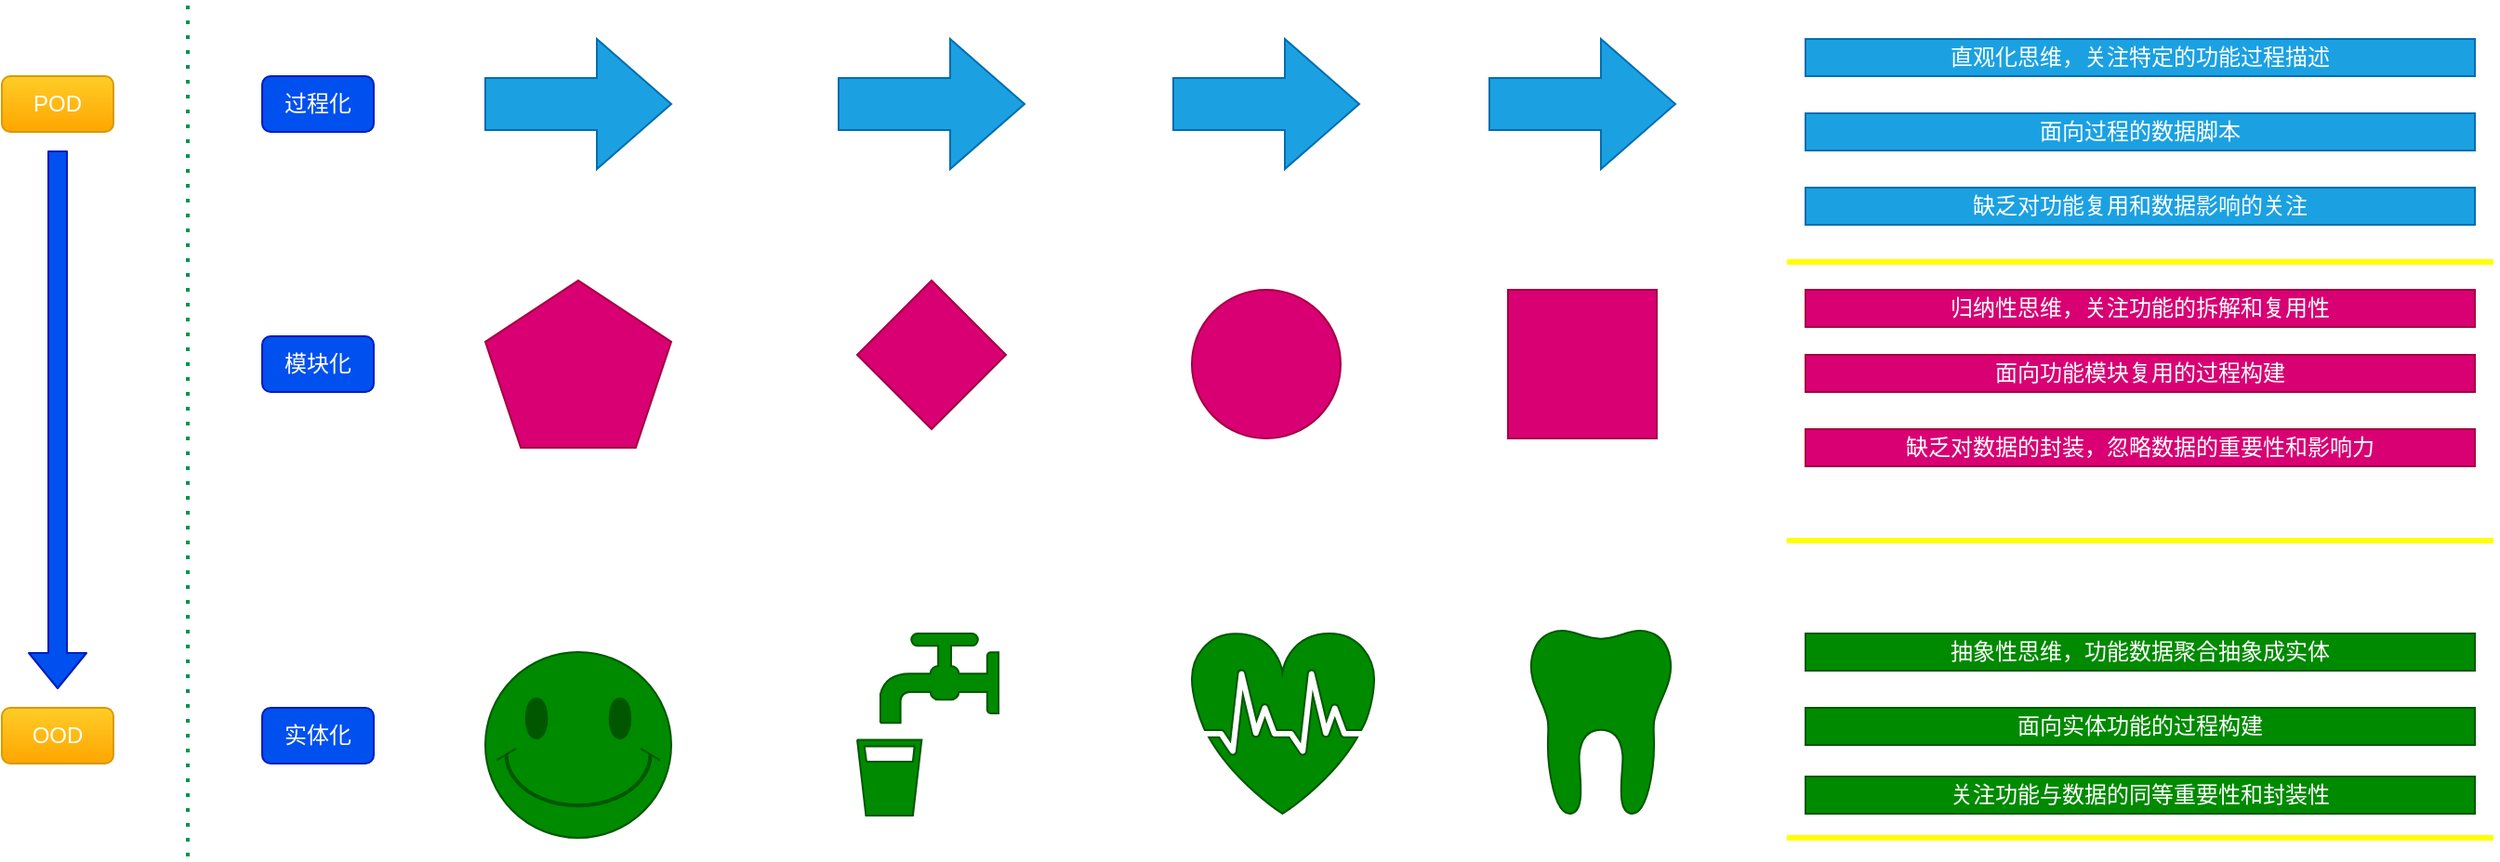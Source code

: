 <mxfile version="14.6.13" type="device"><diagram id="RVl2sqd5w_AfMAJ4XhlG" name="第 1 页"><mxGraphModel dx="1773" dy="642" grid="1" gridSize="10" guides="1" tooltips="1" connect="1" arrows="1" fold="1" page="1" pageScale="1" pageWidth="827" pageHeight="1169" math="0" shadow="0"><root><mxCell id="0"/><mxCell id="1" parent="0"/><mxCell id="9_lBSv7iDyWzR419L9c3-2" value="过程化" style="rounded=1;whiteSpace=wrap;html=1;fillColor=#0050ef;strokeColor=#001DBC;fontColor=#ffffff;" parent="1" vertex="1"><mxGeometry x="120" y="230" width="60" height="30" as="geometry"/></mxCell><mxCell id="9_lBSv7iDyWzR419L9c3-3" value="" style="html=1;shadow=0;dashed=0;align=center;verticalAlign=middle;shape=mxgraph.arrows2.arrow;dy=0.6;dx=40;notch=0;fillColor=#1ba1e2;strokeColor=#006EAF;fontColor=#ffffff;" parent="1" vertex="1"><mxGeometry x="240" y="210" width="100" height="70" as="geometry"/></mxCell><mxCell id="9_lBSv7iDyWzR419L9c3-4" value="" style="html=1;shadow=0;dashed=0;align=center;verticalAlign=middle;shape=mxgraph.arrows2.arrow;dy=0.6;dx=40;notch=0;fillColor=#1ba1e2;strokeColor=#006EAF;fontColor=#ffffff;" parent="1" vertex="1"><mxGeometry x="430" y="210" width="100" height="70" as="geometry"/></mxCell><mxCell id="9_lBSv7iDyWzR419L9c3-5" value="" style="html=1;shadow=0;dashed=0;align=center;verticalAlign=middle;shape=mxgraph.arrows2.arrow;dy=0.6;dx=40;notch=0;fillColor=#1ba1e2;strokeColor=#006EAF;fontColor=#ffffff;" parent="1" vertex="1"><mxGeometry x="610" y="210" width="100" height="70" as="geometry"/></mxCell><mxCell id="9_lBSv7iDyWzR419L9c3-6" value="" style="html=1;shadow=0;dashed=0;align=center;verticalAlign=middle;shape=mxgraph.arrows2.arrow;dy=0.6;dx=40;notch=0;fillColor=#1ba1e2;strokeColor=#006EAF;fontColor=#ffffff;" parent="1" vertex="1"><mxGeometry x="780" y="210" width="100" height="70" as="geometry"/></mxCell><mxCell id="9_lBSv7iDyWzR419L9c3-7" value="模块化" style="rounded=1;whiteSpace=wrap;html=1;fillColor=#0050ef;strokeColor=#001DBC;fontColor=#ffffff;" parent="1" vertex="1"><mxGeometry x="120" y="370" width="60" height="30" as="geometry"/></mxCell><mxCell id="9_lBSv7iDyWzR419L9c3-8" value="" style="whiteSpace=wrap;html=1;shape=mxgraph.basic.pentagon;fillColor=#d80073;strokeColor=#A50040;fontColor=#ffffff;" parent="1" vertex="1"><mxGeometry x="240" y="340" width="100" height="90" as="geometry"/></mxCell><mxCell id="9_lBSv7iDyWzR419L9c3-9" value="" style="rhombus;whiteSpace=wrap;html=1;fillColor=#d80073;strokeColor=#A50040;fontColor=#ffffff;" parent="1" vertex="1"><mxGeometry x="440" y="340" width="80" height="80" as="geometry"/></mxCell><mxCell id="9_lBSv7iDyWzR419L9c3-10" value="" style="ellipse;whiteSpace=wrap;html=1;aspect=fixed;fillColor=#d80073;strokeColor=#A50040;fontColor=#ffffff;" parent="1" vertex="1"><mxGeometry x="620" y="345" width="80" height="80" as="geometry"/></mxCell><mxCell id="9_lBSv7iDyWzR419L9c3-11" value="" style="whiteSpace=wrap;html=1;aspect=fixed;fillColor=#d80073;strokeColor=#A50040;fontColor=#ffffff;" parent="1" vertex="1"><mxGeometry x="790" y="345" width="80" height="80" as="geometry"/></mxCell><mxCell id="9_lBSv7iDyWzR419L9c3-12" value="实体化" style="rounded=1;whiteSpace=wrap;html=1;fillColor=#0050ef;strokeColor=#001DBC;fontColor=#ffffff;" parent="1" vertex="1"><mxGeometry x="120" y="570" width="60" height="30" as="geometry"/></mxCell><mxCell id="9_lBSv7iDyWzR419L9c3-13" value="" style="verticalLabelPosition=bottom;verticalAlign=top;html=1;shape=mxgraph.basic.smiley;fillColor=#008a00;strokeColor=#005700;fontColor=#ffffff;" parent="1" vertex="1"><mxGeometry x="240" y="540" width="100" height="100" as="geometry"/></mxCell><mxCell id="9_lBSv7iDyWzR419L9c3-14" value="" style="shape=mxgraph.signs.food.drinking_water_2;html=1;pointerEvents=1;fillColor=#008a00;strokeColor=#005700;verticalLabelPosition=bottom;verticalAlign=top;align=center;fontColor=#ffffff;" parent="1" vertex="1"><mxGeometry x="440" y="530" width="76" height="98" as="geometry"/></mxCell><mxCell id="9_lBSv7iDyWzR419L9c3-15" value="" style="shape=mxgraph.signs.healthcare.cardiology;html=1;pointerEvents=1;fillColor=#008a00;strokeColor=#005700;verticalLabelPosition=bottom;verticalAlign=top;align=center;fontColor=#ffffff;" parent="1" vertex="1"><mxGeometry x="620" y="530" width="98" height="97" as="geometry"/></mxCell><mxCell id="9_lBSv7iDyWzR419L9c3-16" value="" style="shape=mxgraph.signs.healthcare.tooth;html=1;pointerEvents=1;fillColor=#008a00;strokeColor=#005700;verticalLabelPosition=bottom;verticalAlign=top;align=center;fontColor=#ffffff;" parent="1" vertex="1"><mxGeometry x="800" y="526" width="80" height="101" as="geometry"/></mxCell><mxCell id="9_lBSv7iDyWzR419L9c3-17" value="直观化思维，关注特定的功能过程描述" style="text;html=1;strokeColor=#006EAF;fillColor=#1ba1e2;align=center;verticalAlign=middle;whiteSpace=wrap;rounded=0;fontColor=#ffffff;" parent="1" vertex="1"><mxGeometry x="950" y="210" width="360" height="20" as="geometry"/></mxCell><mxCell id="9_lBSv7iDyWzR419L9c3-18" value="面向过程的数据脚本" style="text;html=1;strokeColor=#006EAF;fillColor=#1ba1e2;align=center;verticalAlign=middle;whiteSpace=wrap;rounded=0;fontColor=#ffffff;" parent="1" vertex="1"><mxGeometry x="950" y="250" width="360" height="20" as="geometry"/></mxCell><mxCell id="9_lBSv7iDyWzR419L9c3-19" value="缺乏对功能复用和数据影响的关注" style="text;html=1;strokeColor=#006EAF;fillColor=#1ba1e2;align=center;verticalAlign=middle;whiteSpace=wrap;rounded=0;fontColor=#ffffff;" parent="1" vertex="1"><mxGeometry x="950" y="290" width="360" height="20" as="geometry"/></mxCell><mxCell id="9_lBSv7iDyWzR419L9c3-20" value="归纳性思维，关注功能的拆解和复用性" style="text;html=1;strokeColor=#A50040;fillColor=#d80073;align=center;verticalAlign=middle;whiteSpace=wrap;rounded=0;fontColor=#ffffff;" parent="1" vertex="1"><mxGeometry x="950" y="345" width="360" height="20" as="geometry"/></mxCell><mxCell id="9_lBSv7iDyWzR419L9c3-21" value="面向功能模块复用的过程构建" style="text;html=1;strokeColor=#A50040;fillColor=#d80073;align=center;verticalAlign=middle;whiteSpace=wrap;rounded=0;fontColor=#ffffff;" parent="1" vertex="1"><mxGeometry x="950" y="380" width="360" height="20" as="geometry"/></mxCell><mxCell id="9_lBSv7iDyWzR419L9c3-22" value="缺乏对数据的封装，忽略数据的重要性和影响力" style="text;html=1;strokeColor=#A50040;fillColor=#d80073;align=center;verticalAlign=middle;whiteSpace=wrap;rounded=0;fontColor=#ffffff;" parent="1" vertex="1"><mxGeometry x="950" y="420" width="360" height="20" as="geometry"/></mxCell><mxCell id="9_lBSv7iDyWzR419L9c3-23" value="抽象性思维，功能数据聚合抽象成实体" style="text;html=1;strokeColor=#005700;fillColor=#008a00;align=center;verticalAlign=middle;whiteSpace=wrap;rounded=0;fontColor=#ffffff;" parent="1" vertex="1"><mxGeometry x="950" y="530" width="360" height="20" as="geometry"/></mxCell><mxCell id="9_lBSv7iDyWzR419L9c3-24" value="面向实体功能的过程构建" style="text;html=1;strokeColor=#005700;fillColor=#008a00;align=center;verticalAlign=middle;whiteSpace=wrap;rounded=0;fontColor=#ffffff;" parent="1" vertex="1"><mxGeometry x="950" y="570" width="360" height="20" as="geometry"/></mxCell><mxCell id="9_lBSv7iDyWzR419L9c3-25" value="关注功能与数据的同等重要性和封装性" style="text;html=1;strokeColor=#005700;fillColor=#008a00;align=center;verticalAlign=middle;whiteSpace=wrap;rounded=0;fontColor=#ffffff;" parent="1" vertex="1"><mxGeometry x="950" y="607" width="360" height="20" as="geometry"/></mxCell><mxCell id="9_lBSv7iDyWzR419L9c3-26" value="POD" style="rounded=1;whiteSpace=wrap;html=1;fillColor=#ffcd28;strokeColor=#d79b00;gradientColor=#ffa500;fontColor=#FFFFFF;" parent="1" vertex="1"><mxGeometry x="-20" y="230" width="60" height="30" as="geometry"/></mxCell><mxCell id="9_lBSv7iDyWzR419L9c3-27" value="OOD" style="rounded=1;whiteSpace=wrap;html=1;fillColor=#ffcd28;strokeColor=#d79b00;gradientColor=#ffa500;fontColor=#FFFFFF;" parent="1" vertex="1"><mxGeometry x="-20" y="570" width="60" height="30" as="geometry"/></mxCell><mxCell id="9_lBSv7iDyWzR419L9c3-28" value="" style="shape=flexArrow;endArrow=classic;html=1;fontColor=#FFFFFF;fillColor=#0050ef;strokeColor=#001DBC;" parent="1" edge="1"><mxGeometry width="50" height="50" relative="1" as="geometry"><mxPoint x="10" y="270" as="sourcePoint"/><mxPoint x="10" y="560" as="targetPoint"/></mxGeometry></mxCell><mxCell id="M3UprWV398MIB4Wf_I1O-1" value="" style="endArrow=none;dashed=1;html=1;dashPattern=1 3;strokeWidth=2;strokeColor=#00944A;" edge="1" parent="1"><mxGeometry width="50" height="50" relative="1" as="geometry"><mxPoint x="80" y="650" as="sourcePoint"/><mxPoint x="80" y="190" as="targetPoint"/></mxGeometry></mxCell><mxCell id="M3UprWV398MIB4Wf_I1O-2" value="" style="endArrow=none;html=1;strokeColor=#FFFF00;strokeWidth=3;" edge="1" parent="1"><mxGeometry width="50" height="50" relative="1" as="geometry"><mxPoint x="940" y="330" as="sourcePoint"/><mxPoint x="1320" y="330" as="targetPoint"/></mxGeometry></mxCell><mxCell id="M3UprWV398MIB4Wf_I1O-3" value="" style="endArrow=none;html=1;strokeColor=#FFFF00;strokeWidth=3;" edge="1" parent="1"><mxGeometry width="50" height="50" relative="1" as="geometry"><mxPoint x="940" y="480" as="sourcePoint"/><mxPoint x="1320" y="480" as="targetPoint"/></mxGeometry></mxCell><mxCell id="M3UprWV398MIB4Wf_I1O-4" value="" style="endArrow=none;html=1;strokeColor=#FFFF00;strokeWidth=3;" edge="1" parent="1"><mxGeometry width="50" height="50" relative="1" as="geometry"><mxPoint x="940" y="640" as="sourcePoint"/><mxPoint x="1320" y="640" as="targetPoint"/></mxGeometry></mxCell></root></mxGraphModel></diagram></mxfile>